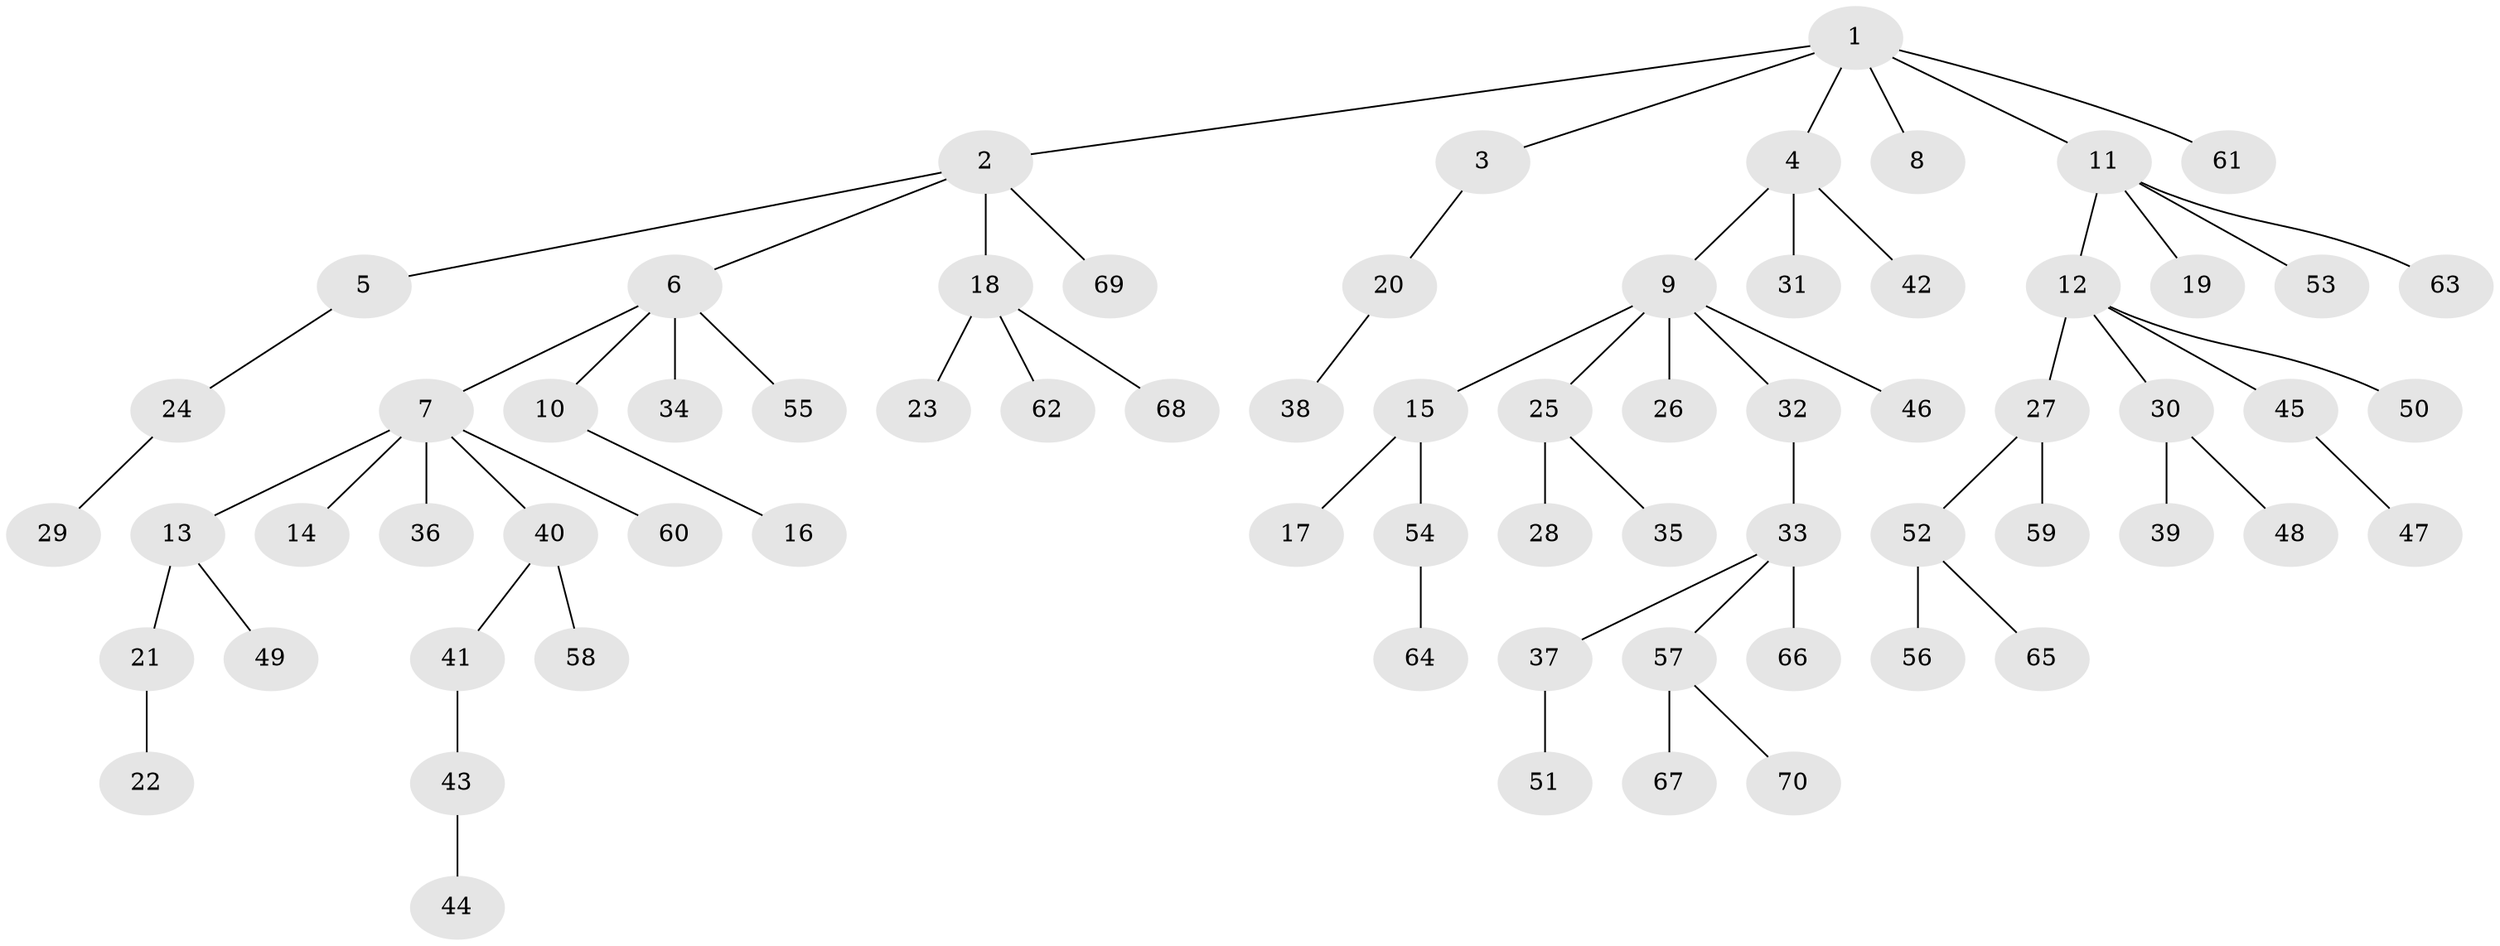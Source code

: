 // Generated by graph-tools (version 1.1) at 2025/37/03/09/25 02:37:06]
// undirected, 70 vertices, 69 edges
graph export_dot {
graph [start="1"]
  node [color=gray90,style=filled];
  1;
  2;
  3;
  4;
  5;
  6;
  7;
  8;
  9;
  10;
  11;
  12;
  13;
  14;
  15;
  16;
  17;
  18;
  19;
  20;
  21;
  22;
  23;
  24;
  25;
  26;
  27;
  28;
  29;
  30;
  31;
  32;
  33;
  34;
  35;
  36;
  37;
  38;
  39;
  40;
  41;
  42;
  43;
  44;
  45;
  46;
  47;
  48;
  49;
  50;
  51;
  52;
  53;
  54;
  55;
  56;
  57;
  58;
  59;
  60;
  61;
  62;
  63;
  64;
  65;
  66;
  67;
  68;
  69;
  70;
  1 -- 2;
  1 -- 3;
  1 -- 4;
  1 -- 8;
  1 -- 11;
  1 -- 61;
  2 -- 5;
  2 -- 6;
  2 -- 18;
  2 -- 69;
  3 -- 20;
  4 -- 9;
  4 -- 31;
  4 -- 42;
  5 -- 24;
  6 -- 7;
  6 -- 10;
  6 -- 34;
  6 -- 55;
  7 -- 13;
  7 -- 14;
  7 -- 36;
  7 -- 40;
  7 -- 60;
  9 -- 15;
  9 -- 25;
  9 -- 26;
  9 -- 32;
  9 -- 46;
  10 -- 16;
  11 -- 12;
  11 -- 19;
  11 -- 53;
  11 -- 63;
  12 -- 27;
  12 -- 30;
  12 -- 45;
  12 -- 50;
  13 -- 21;
  13 -- 49;
  15 -- 17;
  15 -- 54;
  18 -- 23;
  18 -- 62;
  18 -- 68;
  20 -- 38;
  21 -- 22;
  24 -- 29;
  25 -- 28;
  25 -- 35;
  27 -- 52;
  27 -- 59;
  30 -- 39;
  30 -- 48;
  32 -- 33;
  33 -- 37;
  33 -- 57;
  33 -- 66;
  37 -- 51;
  40 -- 41;
  40 -- 58;
  41 -- 43;
  43 -- 44;
  45 -- 47;
  52 -- 56;
  52 -- 65;
  54 -- 64;
  57 -- 67;
  57 -- 70;
}
